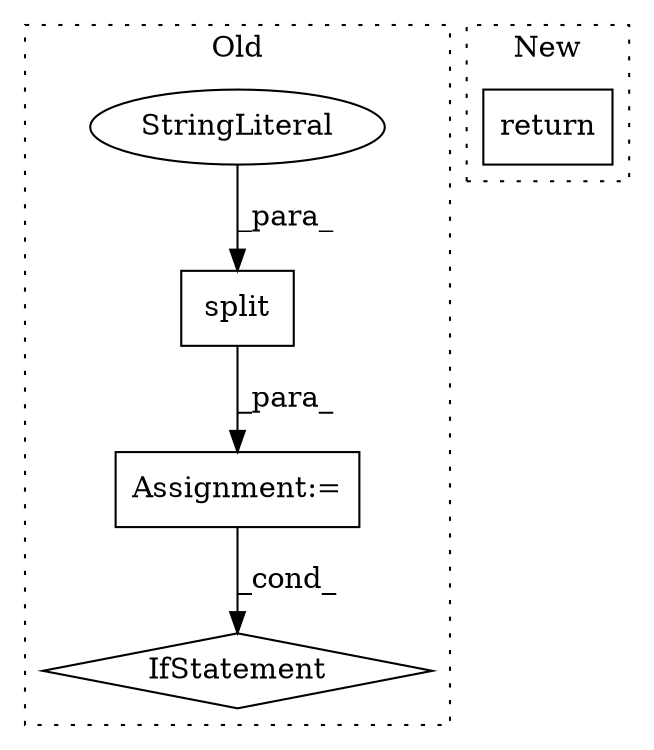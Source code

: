 digraph G {
subgraph cluster0 {
1 [label="split" a="32" s="447,457" l="6,1" shape="box"];
3 [label="Assignment:=" a="7" s="357" l="5" shape="box"];
4 [label="StringLiteral" a="45" s="453" l="4" shape="ellipse"];
5 [label="IfStatement" a="25" s="643,673" l="8,2" shape="diamond"];
label = "Old";
style="dotted";
}
subgraph cluster1 {
2 [label="return" a="41" s="724" l="7" shape="box"];
label = "New";
style="dotted";
}
1 -> 3 [label="_para_"];
3 -> 5 [label="_cond_"];
4 -> 1 [label="_para_"];
}